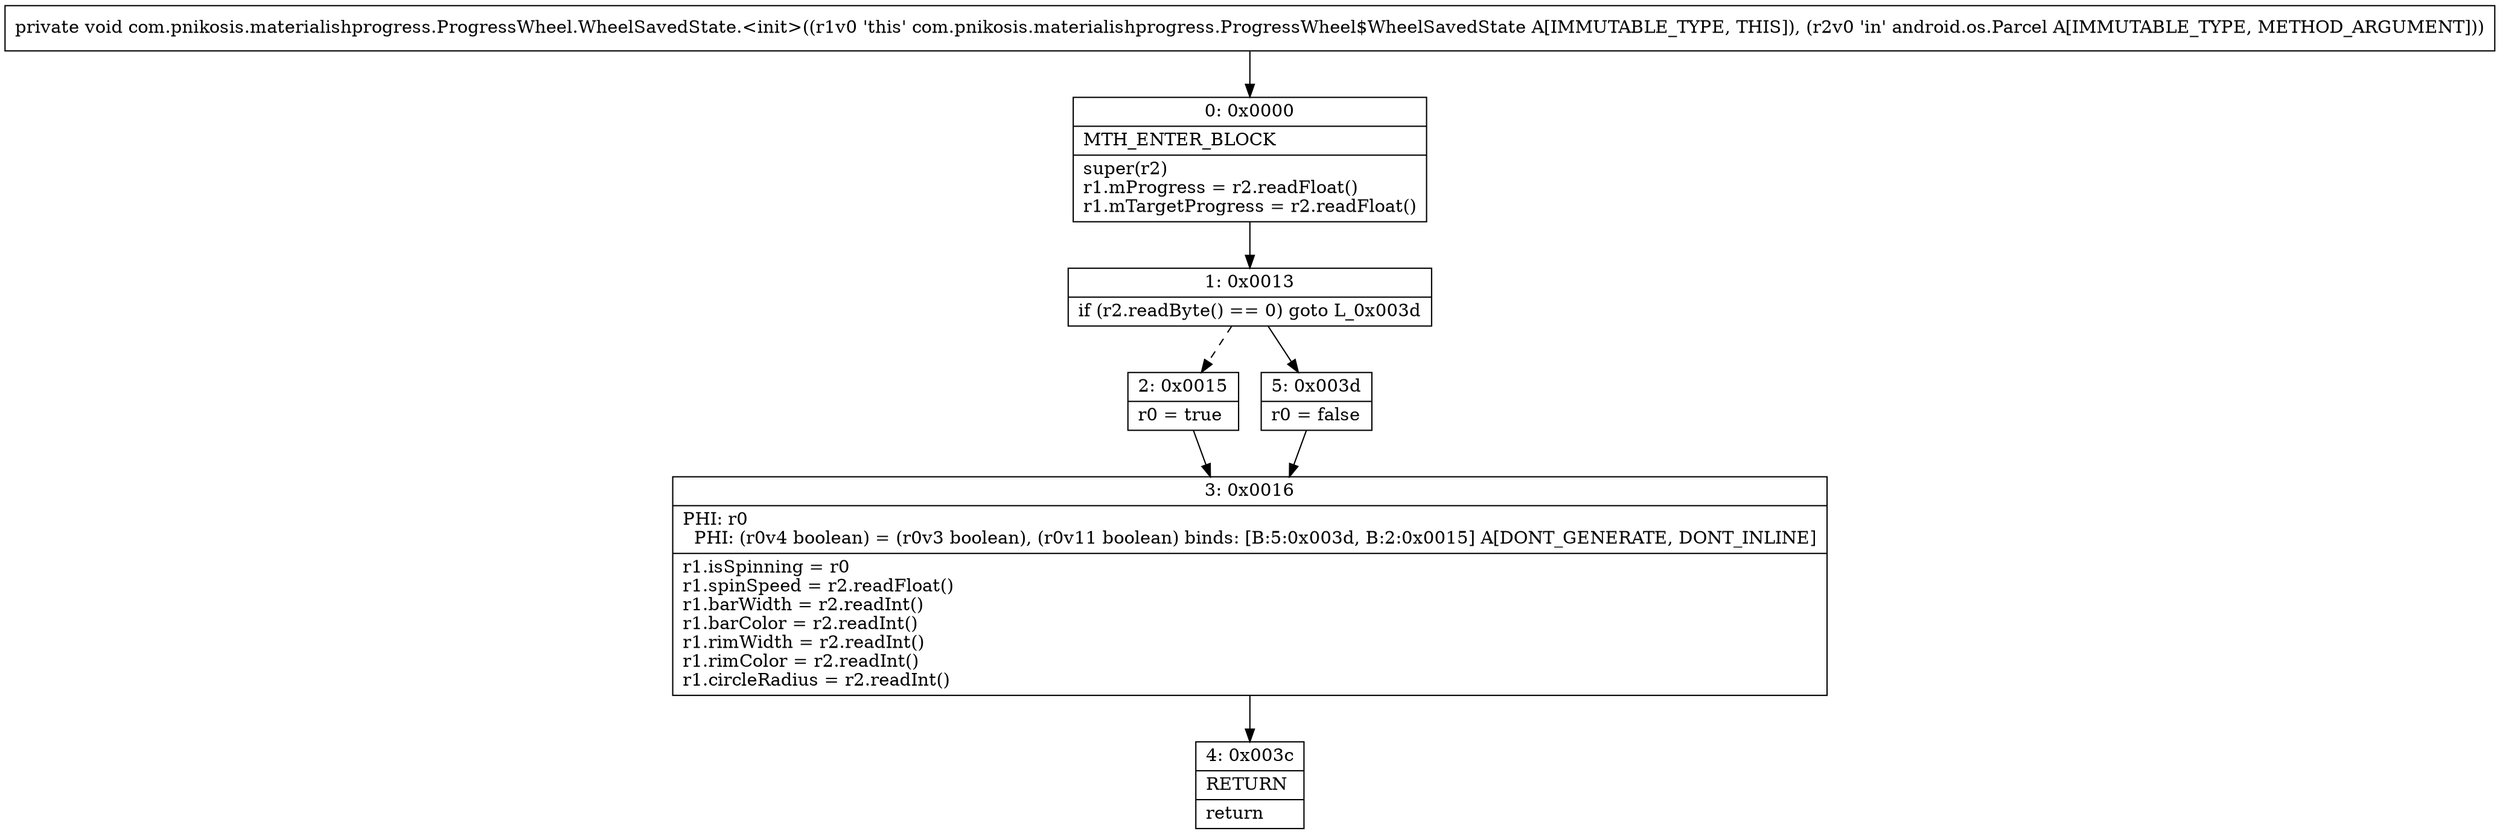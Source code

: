 digraph "CFG forcom.pnikosis.materialishprogress.ProgressWheel.WheelSavedState.\<init\>(Landroid\/os\/Parcel;)V" {
Node_0 [shape=record,label="{0\:\ 0x0000|MTH_ENTER_BLOCK\l|super(r2)\lr1.mProgress = r2.readFloat()\lr1.mTargetProgress = r2.readFloat()\l}"];
Node_1 [shape=record,label="{1\:\ 0x0013|if (r2.readByte() == 0) goto L_0x003d\l}"];
Node_2 [shape=record,label="{2\:\ 0x0015|r0 = true\l}"];
Node_3 [shape=record,label="{3\:\ 0x0016|PHI: r0 \l  PHI: (r0v4 boolean) = (r0v3 boolean), (r0v11 boolean) binds: [B:5:0x003d, B:2:0x0015] A[DONT_GENERATE, DONT_INLINE]\l|r1.isSpinning = r0\lr1.spinSpeed = r2.readFloat()\lr1.barWidth = r2.readInt()\lr1.barColor = r2.readInt()\lr1.rimWidth = r2.readInt()\lr1.rimColor = r2.readInt()\lr1.circleRadius = r2.readInt()\l}"];
Node_4 [shape=record,label="{4\:\ 0x003c|RETURN\l|return\l}"];
Node_5 [shape=record,label="{5\:\ 0x003d|r0 = false\l}"];
MethodNode[shape=record,label="{private void com.pnikosis.materialishprogress.ProgressWheel.WheelSavedState.\<init\>((r1v0 'this' com.pnikosis.materialishprogress.ProgressWheel$WheelSavedState A[IMMUTABLE_TYPE, THIS]), (r2v0 'in' android.os.Parcel A[IMMUTABLE_TYPE, METHOD_ARGUMENT])) }"];
MethodNode -> Node_0;
Node_0 -> Node_1;
Node_1 -> Node_2[style=dashed];
Node_1 -> Node_5;
Node_2 -> Node_3;
Node_3 -> Node_4;
Node_5 -> Node_3;
}

